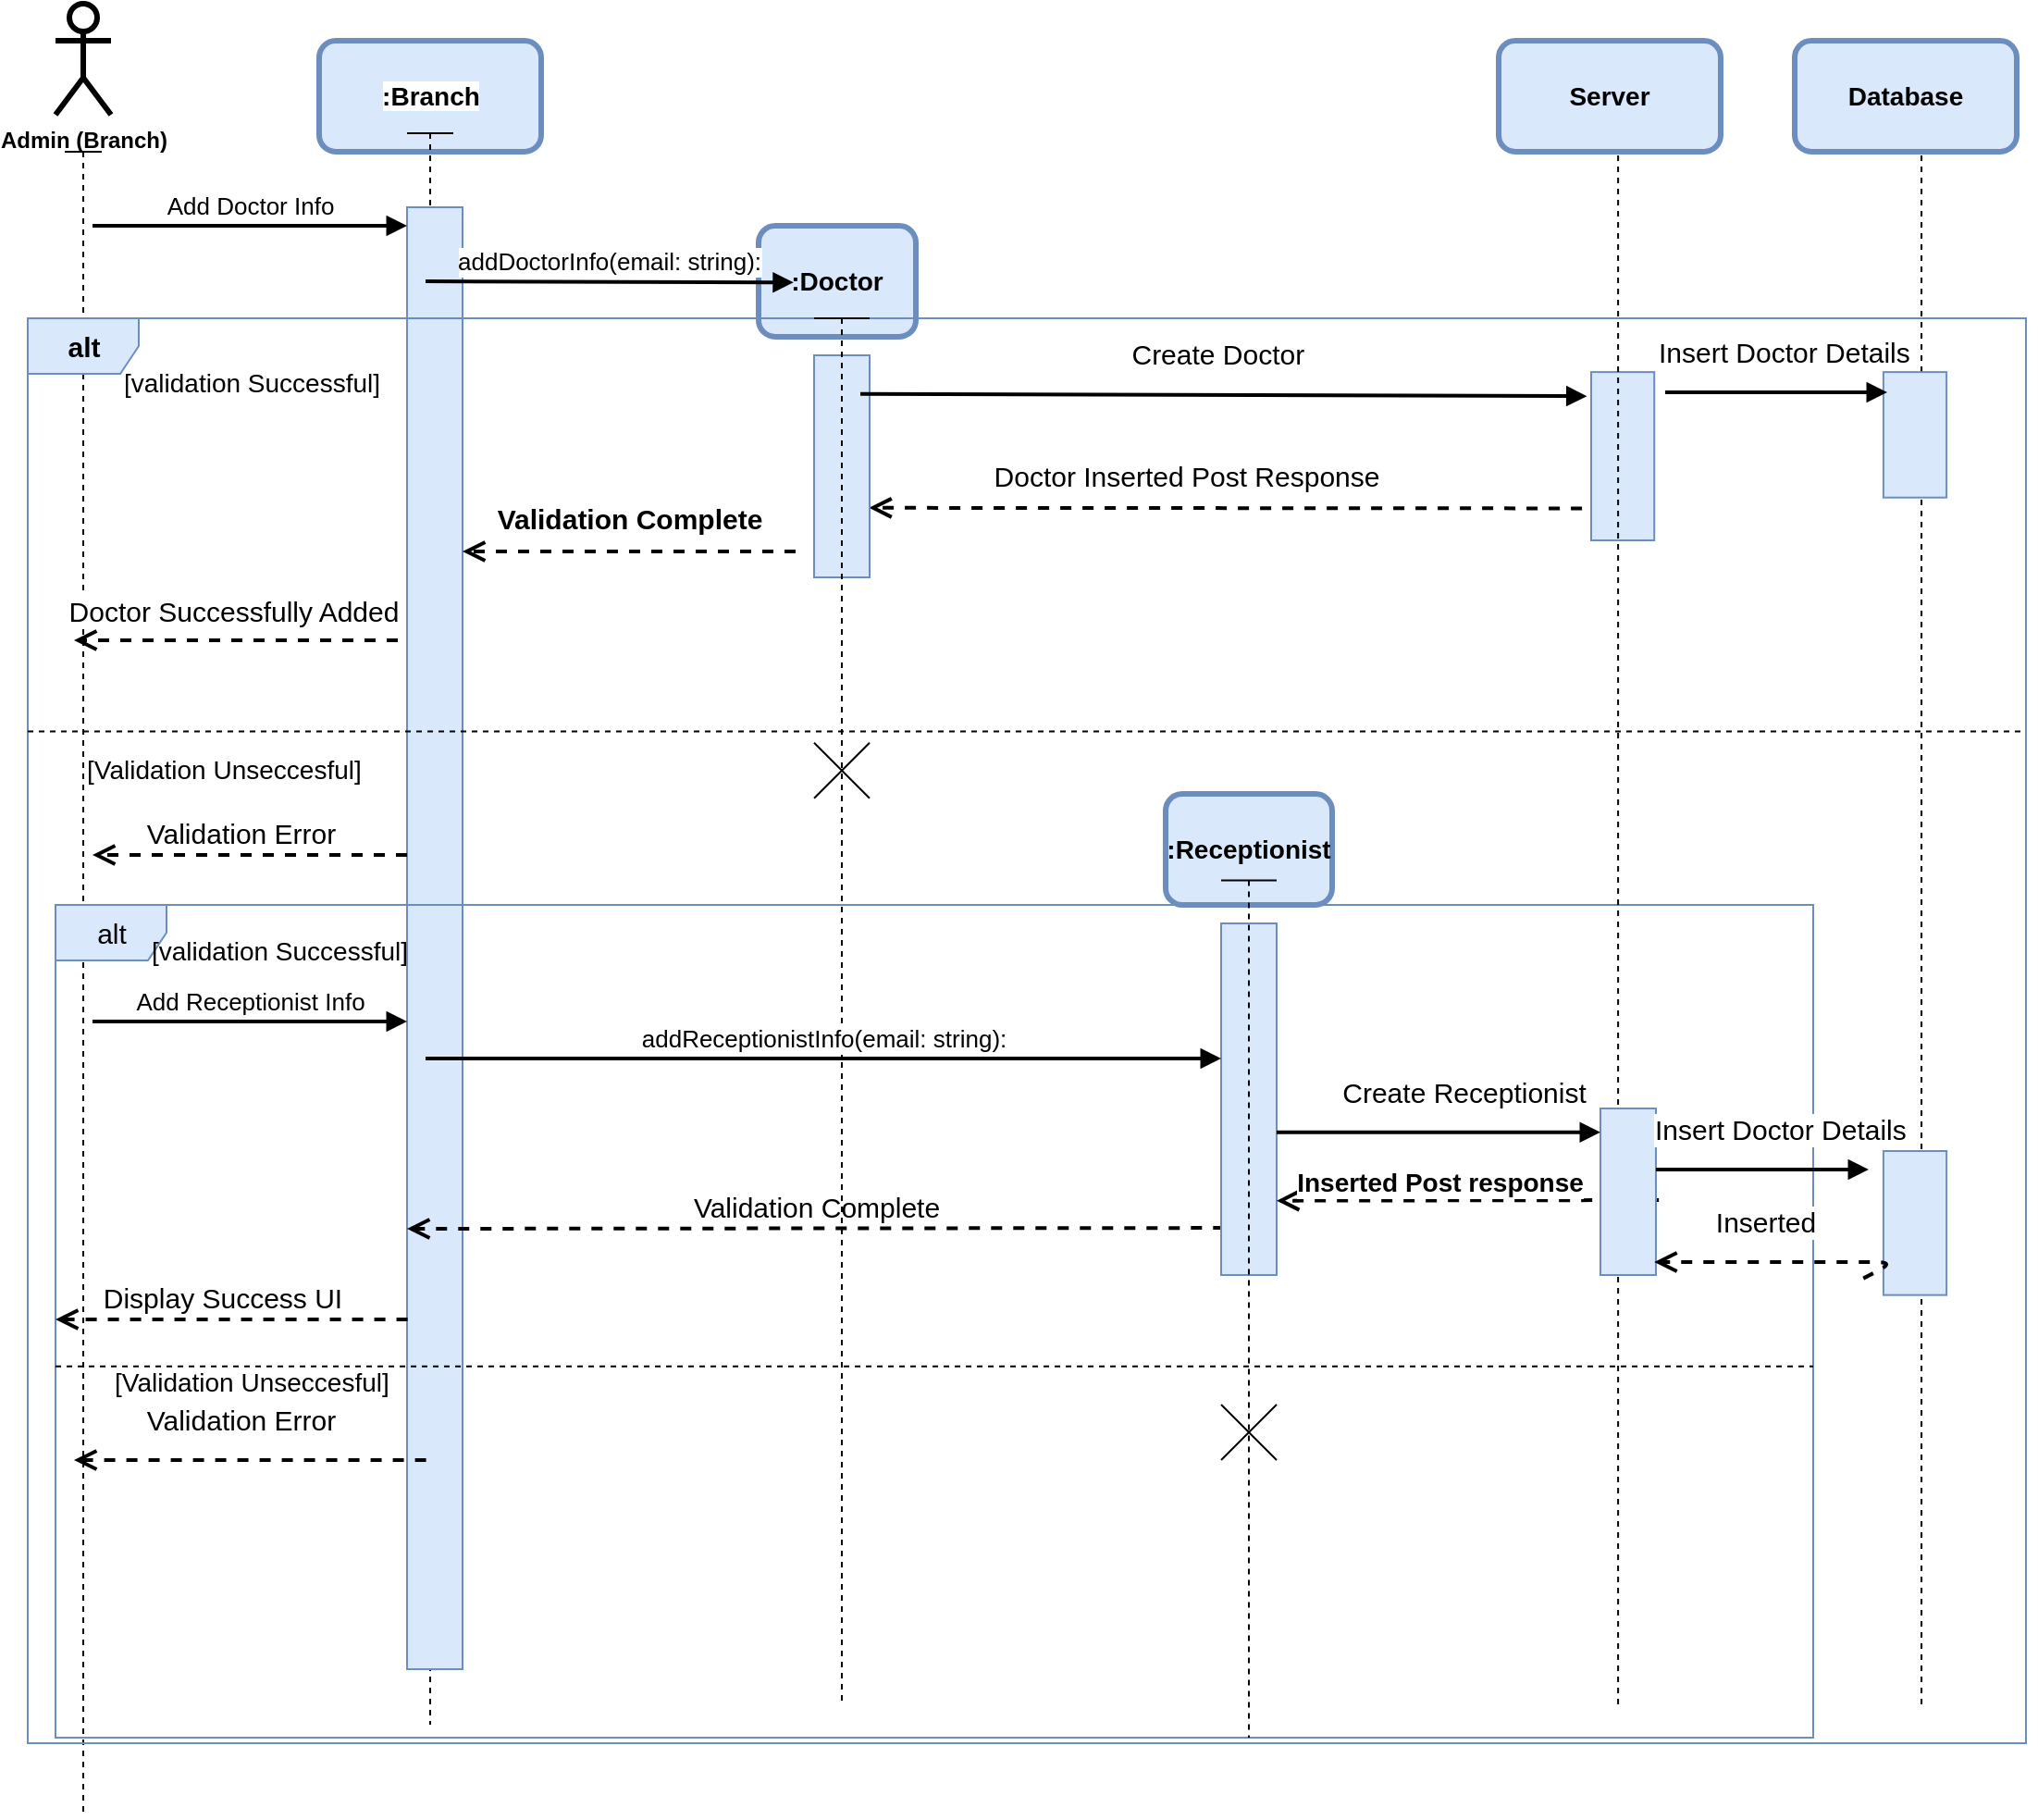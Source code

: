 <mxfile>
    <diagram id="kFZCvs2zv4o_mtvLX_J4" name="Page-1">
        <mxGraphModel dx="1472" dy="962" grid="1" gridSize="50" guides="1" tooltips="1" connect="1" arrows="1" fold="1" page="1" pageScale="1" pageWidth="1169" pageHeight="1654" background="#ffffff" math="0" shadow="0">
            <root>
                <mxCell id="0"/>
                <mxCell id="1" parent="0"/>
                <mxCell id="2" value="&lt;b&gt;Admin (Branch)&lt;/b&gt;" style="shape=umlActor;verticalLabelPosition=bottom;verticalAlign=top;html=1;outlineConnect=0;strokeWidth=3;rounded=1;" parent="1" vertex="1">
                    <mxGeometry x="60" y="20" width="30" height="60" as="geometry"/>
                </mxCell>
                <mxCell id="3" value="&lt;font color=&quot;#000000&quot; style=&quot;font-size: 14px;&quot;&gt;&lt;b style=&quot;background-color: rgb(255, 255, 255);&quot;&gt;:Branch&lt;/b&gt;&lt;/font&gt;" style="rounded=1;whiteSpace=wrap;html=1;strokeWidth=3;fillColor=#dae8fc;strokeColor=#6c8ebf;" parent="1" vertex="1">
                    <mxGeometry x="202.5" y="40" width="120" height="60" as="geometry"/>
                </mxCell>
                <mxCell id="153" value="" style="shape=umlLifeline;participant=umlActor;perimeter=lifelinePerimeter;whiteSpace=wrap;html=1;container=1;collapsible=0;recursiveResize=0;verticalAlign=top;spacingTop=36;outlineConnect=0;size=0;" parent="1" vertex="1">
                    <mxGeometry x="65" y="100" width="20" height="900" as="geometry"/>
                </mxCell>
                <mxCell id="154" value="" style="shape=umlLifeline;participant=umlActor;perimeter=lifelinePerimeter;whiteSpace=wrap;html=1;container=1;collapsible=0;recursiveResize=0;verticalAlign=top;spacingTop=36;outlineConnect=0;size=0;" parent="1" vertex="1">
                    <mxGeometry x="250" y="90" width="25" height="860" as="geometry"/>
                </mxCell>
                <mxCell id="187" value="" style="html=1;points=[];perimeter=orthogonalPerimeter;fontSize=14;fillColor=#dae8fc;strokeColor=#6c8ebf;" parent="154" vertex="1">
                    <mxGeometry y="40" width="30" height="790" as="geometry"/>
                </mxCell>
                <mxCell id="155" value="" style="shape=umlLifeline;participant=umlActor;perimeter=lifelinePerimeter;whiteSpace=wrap;html=1;container=1;collapsible=0;recursiveResize=0;verticalAlign=top;spacingTop=36;outlineConnect=0;size=0;strokeColor=#FFFFFF;" parent="1" vertex="1">
                    <mxGeometry x="475" y="90" width="655" height="830" as="geometry"/>
                </mxCell>
                <mxCell id="168" value="&lt;b&gt;Validation Complete&lt;/b&gt;" style="html=1;verticalAlign=bottom;endArrow=open;dashed=1;endSize=8;strokeWidth=2;fontSize=15;" parent="155" edge="1">
                    <mxGeometry y="-6" relative="1" as="geometry">
                        <mxPoint x="-15" y="226" as="sourcePoint"/>
                        <mxPoint x="-195" y="226" as="targetPoint"/>
                        <Array as="points">
                            <mxPoint x="-105" y="226"/>
                        </Array>
                        <mxPoint as="offset"/>
                    </mxGeometry>
                </mxCell>
                <mxCell id="4" value="&lt;font color=&quot;#000000&quot; style=&quot;font-size: 14px;&quot;&gt;&lt;b&gt;:Doctor&lt;/b&gt;&lt;/font&gt;" style="rounded=1;whiteSpace=wrap;html=1;strokeWidth=3;fillColor=#dae8fc;strokeColor=#6c8ebf;" parent="155" vertex="1">
                    <mxGeometry x="-35" y="50" width="85" height="60" as="geometry"/>
                </mxCell>
                <mxCell id="156" value="" style="shape=umlLifeline;participant=umlActor;perimeter=lifelinePerimeter;whiteSpace=wrap;html=1;container=1;collapsible=0;recursiveResize=0;verticalAlign=top;spacingTop=36;outlineConnect=0;size=0;strokeColor=#FFFFFF;" parent="1" vertex="1">
                    <mxGeometry x="690" y="90" width="440" height="870" as="geometry"/>
                </mxCell>
                <mxCell id="160" value="&lt;font color=&quot;#000000&quot; style=&quot;font-size: 15px;&quot;&gt;&lt;b&gt;alt&lt;/b&gt;&lt;/font&gt;" style="shape=umlFrame;tabWidth=110;tabHeight=30;tabPosition=left;html=1;boundedLbl=1;labelInHeader=1;width=60;height=30;fontSize=13;fillColor=#dae8fc;strokeColor=#6c8ebf;" parent="156" vertex="1">
                    <mxGeometry x="-645" y="100" width="1080" height="770" as="geometry"/>
                </mxCell>
                <mxCell id="161" value="[validation Successful]" style="text;fontSize=14;" parent="160" vertex="1">
                    <mxGeometry width="100" height="20" relative="1" as="geometry">
                        <mxPoint x="50" y="20" as="offset"/>
                    </mxGeometry>
                </mxCell>
                <mxCell id="162" value="" style="line;strokeWidth=1;dashed=1;labelPosition=center;verticalLabelPosition=bottom;align=left;verticalAlign=top;spacingLeft=20;spacingTop=15;fontSize=13;" parent="160" vertex="1">
                    <mxGeometry y="217" width="1080" height="12.4" as="geometry"/>
                </mxCell>
                <mxCell id="163" value="[Validation Unseccesful]" style="text;fontSize=14;" parent="160" vertex="1">
                    <mxGeometry width="100" height="20" relative="1" as="geometry">
                        <mxPoint x="30" y="229" as="offset"/>
                    </mxGeometry>
                </mxCell>
                <mxCell id="169" value="Doctor Successfully Added" style="html=1;verticalAlign=bottom;endArrow=open;dashed=1;endSize=8;strokeWidth=2;fontSize=15;" parent="160" edge="1">
                    <mxGeometry x="0.015" y="-4" relative="1" as="geometry">
                        <mxPoint x="200" y="174" as="sourcePoint"/>
                        <mxPoint x="25" y="174" as="targetPoint"/>
                        <mxPoint as="offset"/>
                    </mxGeometry>
                </mxCell>
                <mxCell id="170" value="Validation Error" style="html=1;verticalAlign=bottom;endArrow=open;dashed=1;endSize=8;strokeWidth=2;fontSize=15;" parent="160" edge="1">
                    <mxGeometry x="0.059" relative="1" as="geometry">
                        <mxPoint x="205" y="290" as="sourcePoint"/>
                        <mxPoint x="35" y="290" as="targetPoint"/>
                        <mxPoint as="offset"/>
                    </mxGeometry>
                </mxCell>
                <mxCell id="195" value="" style="shape=umlLifeline;participant=umlActor;perimeter=lifelinePerimeter;whiteSpace=wrap;html=1;container=1;collapsible=0;recursiveResize=0;verticalAlign=top;spacingTop=36;outlineConnect=0;size=0;" parent="160" vertex="1">
                    <mxGeometry x="1010" y="-100" width="27.06" height="850" as="geometry"/>
                </mxCell>
                <mxCell id="196" value="" style="html=1;points=[];perimeter=orthogonalPerimeter;fontSize=14;fillColor=#dae8fc;strokeColor=#6c8ebf;" parent="195" vertex="1">
                    <mxGeometry x="-7.054" y="129.062" width="34.105" height="67.812" as="geometry"/>
                </mxCell>
                <mxCell id="209" value="" style="html=1;points=[];perimeter=orthogonalPerimeter;fontSize=14;fillColor=#dae8fc;strokeColor=#6c8ebf;" parent="195" vertex="1">
                    <mxGeometry x="-7.05" y="550" width="34.11" height="77.82" as="geometry"/>
                </mxCell>
                <mxCell id="197" value="Insert Doctor Details&amp;nbsp;" style="html=1;verticalAlign=bottom;endArrow=block;strokeWidth=2;fontSize=15;" parent="160" edge="1">
                    <mxGeometry x="0.089" y="10" width="80" relative="1" as="geometry">
                        <mxPoint x="885" y="40" as="sourcePoint"/>
                        <mxPoint x="1005" y="40" as="targetPoint"/>
                        <mxPoint as="offset"/>
                    </mxGeometry>
                </mxCell>
                <mxCell id="174" value="&lt;font style=&quot;font-size: 15px;&quot;&gt;alt&lt;/font&gt;" style="shape=umlFrame;tabWidth=110;tabHeight=30;tabPosition=left;html=1;boundedLbl=1;labelInHeader=1;width=60;height=30;fontSize=13;fillColor=#dae8fc;strokeColor=#6c8ebf;" parent="160" vertex="1">
                    <mxGeometry x="15" y="317" width="950" height="450" as="geometry"/>
                </mxCell>
                <mxCell id="175" value="[validation Successful]" style="text;fontSize=14;" parent="174" vertex="1">
                    <mxGeometry width="100" height="20" relative="1" as="geometry">
                        <mxPoint x="50" y="10" as="offset"/>
                    </mxGeometry>
                </mxCell>
                <mxCell id="176" value="" style="line;strokeWidth=1;dashed=1;labelPosition=center;verticalLabelPosition=bottom;align=left;verticalAlign=top;spacingLeft=20;spacingTop=15;fontSize=13;" parent="174" vertex="1">
                    <mxGeometry y="243" width="950" height="12.8" as="geometry"/>
                </mxCell>
                <mxCell id="177" value="[Validation Unseccesful]" style="text;fontSize=14;" parent="174" vertex="1">
                    <mxGeometry width="100" height="20" relative="1" as="geometry">
                        <mxPoint x="30" y="243" as="offset"/>
                    </mxGeometry>
                </mxCell>
                <mxCell id="180" value="Validation Complete" style="html=1;verticalAlign=bottom;endArrow=open;dashed=1;endSize=8;strokeWidth=2;fontSize=15;exitX=0.055;exitY=0.866;exitDx=0;exitDy=0;exitPerimeter=0;" parent="174" source="190" edge="1">
                    <mxGeometry relative="1" as="geometry">
                        <mxPoint x="380" y="140" as="sourcePoint"/>
                        <mxPoint x="190" y="175" as="targetPoint"/>
                    </mxGeometry>
                </mxCell>
                <mxCell id="181" value="Display Success UI" style="html=1;verticalAlign=bottom;endArrow=open;dashed=1;endSize=8;strokeWidth=2;fontSize=15;exitX=0.474;exitY=0.406;exitDx=0;exitDy=0;exitPerimeter=0;" parent="174" edge="1">
                    <mxGeometry x="0.054" relative="1" as="geometry">
                        <mxPoint x="190.3" y="224.0" as="sourcePoint"/>
                        <mxPoint y="224" as="targetPoint"/>
                        <mxPoint as="offset"/>
                    </mxGeometry>
                </mxCell>
                <mxCell id="182" value="Validation Error" style="html=1;verticalAlign=bottom;endArrow=open;dashed=1;endSize=8;strokeWidth=2;fontSize=15;exitX=0.474;exitY=0.406;exitDx=0;exitDy=0;exitPerimeter=0;" parent="174" edge="1">
                    <mxGeometry x="0.054" y="-10" relative="1" as="geometry">
                        <mxPoint x="200.3" y="300" as="sourcePoint"/>
                        <mxPoint x="10" y="300" as="targetPoint"/>
                        <mxPoint as="offset"/>
                    </mxGeometry>
                </mxCell>
                <mxCell id="190" value="" style="html=1;points=[];perimeter=orthogonalPerimeter;fontSize=14;fillColor=#dae8fc;strokeColor=#6c8ebf;" parent="174" vertex="1">
                    <mxGeometry x="630" y="10" width="30" height="190" as="geometry"/>
                </mxCell>
                <mxCell id="179" value="" style="html=1;verticalAlign=bottom;endArrow=open;dashed=1;endSize=8;strokeWidth=2;fontSize=15;entryX=1.114;entryY=0.649;entryDx=0;entryDy=0;entryPerimeter=0;" parent="174" edge="1">
                    <mxGeometry x="-1" y="50" relative="1" as="geometry">
                        <mxPoint x="866.58" y="159.5" as="sourcePoint"/>
                        <mxPoint x="660.0" y="159.83" as="targetPoint"/>
                        <mxPoint x="50" y="-50" as="offset"/>
                    </mxGeometry>
                </mxCell>
                <mxCell id="229" value="&lt;font color=&quot;#030303&quot; style=&quot;font-size: 14px;&quot;&gt;&lt;b style=&quot;&quot;&gt;Inserted Post response&lt;/b&gt;&lt;/font&gt;" style="edgeLabel;html=1;align=center;verticalAlign=middle;resizable=0;points=[];fontColor=#000000;" parent="179" vertex="1" connectable="0">
                    <mxGeometry x="-0.128" y="-6" relative="1" as="geometry">
                        <mxPoint x="-29" y="-4" as="offset"/>
                    </mxGeometry>
                </mxCell>
                <mxCell id="5" value="&lt;font color=&quot;#000000&quot; style=&quot;font-size: 14px;&quot;&gt;&lt;b&gt;:Receptionist&lt;/b&gt;&lt;/font&gt;" style="rounded=1;whiteSpace=wrap;html=1;strokeWidth=3;fillColor=#dae8fc;strokeColor=#6c8ebf;" parent="174" vertex="1">
                    <mxGeometry x="600" y="-60" width="90" height="60" as="geometry"/>
                </mxCell>
                <mxCell id="234" value="" style="shape=umlLifeline;participant=umlEntity;perimeter=lifelinePerimeter;whiteSpace=wrap;html=1;container=1;collapsible=0;recursiveResize=0;verticalAlign=top;spacingTop=36;outlineConnect=0;strokeColor=#030303;size=0;" vertex="1" parent="174">
                    <mxGeometry x="625" y="-13.2" width="40" height="463.2" as="geometry"/>
                </mxCell>
                <mxCell id="233" value="" style="shape=umlDestroy;strokeColor=#030303;" vertex="1" parent="234">
                    <mxGeometry x="5" y="283.2" width="30" height="30" as="geometry"/>
                </mxCell>
                <mxCell id="191" value="" style="html=1;points=[];perimeter=orthogonalPerimeter;fontSize=14;fillColor=#dae8fc;strokeColor=#6c8ebf;" parent="160" vertex="1">
                    <mxGeometry x="845" y="29.06" width="34.11" height="90.94" as="geometry"/>
                </mxCell>
                <mxCell id="167" value="Doctor Inserted Post Response" style="html=1;verticalAlign=bottom;endArrow=open;dashed=1;endSize=8;strokeWidth=2;fontSize=15;exitX=-0.145;exitY=0.81;exitDx=0;exitDy=0;exitPerimeter=0;entryX=0.421;entryY=0.133;entryDx=0;entryDy=0;entryPerimeter=0;" parent="160" source="191" target="160" edge="1">
                    <mxGeometry x="0.111" y="-6" relative="1" as="geometry">
                        <mxPoint x="835" y="86" as="sourcePoint"/>
                        <mxPoint x="465" y="90" as="targetPoint"/>
                        <mxPoint as="offset"/>
                    </mxGeometry>
                </mxCell>
                <mxCell id="230" value="" style="html=1;points=[];perimeter=orthogonalPerimeter;fontSize=14;fillColor=#dae8fc;strokeColor=#6c8ebf;" vertex="1" parent="160">
                    <mxGeometry x="425" y="20" width="30" height="120" as="geometry"/>
                </mxCell>
                <mxCell id="231" value="" style="shape=umlLifeline;participant=umlEntity;perimeter=lifelinePerimeter;whiteSpace=wrap;html=1;container=1;collapsible=0;recursiveResize=0;verticalAlign=top;spacingTop=36;outlineConnect=0;strokeColor=#030303;size=0;" vertex="1" parent="160">
                    <mxGeometry x="420" width="40" height="750" as="geometry"/>
                </mxCell>
                <mxCell id="232" value="" style="shape=umlDestroy;strokeColor=#030303;" vertex="1" parent="160">
                    <mxGeometry x="425" y="229.4" width="30" height="30" as="geometry"/>
                </mxCell>
                <mxCell id="235" value="" style="shape=umlLifeline;participant=umlEntity;perimeter=lifelinePerimeter;whiteSpace=wrap;html=1;container=1;collapsible=0;recursiveResize=0;verticalAlign=top;spacingTop=36;outlineConnect=0;strokeColor=#030303;size=0;" vertex="1" parent="160">
                    <mxGeometry x="839.11" y="-100" width="40.89" height="850" as="geometry"/>
                </mxCell>
                <mxCell id="192" value="" style="html=1;points=[];perimeter=orthogonalPerimeter;fontSize=14;fillColor=#dae8fc;strokeColor=#6c8ebf;" parent="235" vertex="1">
                    <mxGeometry x="10.89" y="527" width="30" height="90" as="geometry"/>
                </mxCell>
                <mxCell id="178" value="Create Receptionist" style="html=1;verticalAlign=bottom;endArrow=block;strokeWidth=2;fontSize=15;entryX=0;entryY=0.143;entryDx=0;entryDy=0;entryPerimeter=0;" parent="160" target="192" edge="1" source="190">
                    <mxGeometry x="0.158" y="10" width="80" relative="1" as="geometry">
                        <mxPoint x="665" y="357" as="sourcePoint"/>
                        <mxPoint x="530" y="357" as="targetPoint"/>
                        <mxPoint x="-1" as="offset"/>
                    </mxGeometry>
                </mxCell>
                <mxCell id="210" value="Insert Doctor Details&amp;nbsp;" style="html=1;verticalAlign=bottom;endArrow=block;strokeWidth=2;fontSize=15;" parent="160" edge="1">
                    <mxGeometry x="0.217" y="10" width="80" relative="1" as="geometry">
                        <mxPoint x="880" y="460" as="sourcePoint"/>
                        <mxPoint x="995" y="460" as="targetPoint"/>
                        <mxPoint x="-1" as="offset"/>
                    </mxGeometry>
                </mxCell>
                <mxCell id="226" value="Inserted" style="html=1;verticalAlign=bottom;endArrow=open;dashed=1;endSize=8;strokeWidth=2;fontSize=15;" parent="160" edge="1">
                    <mxGeometry x="0.196" y="-10" relative="1" as="geometry">
                        <mxPoint x="992.11" y="518.82" as="sourcePoint"/>
                        <mxPoint x="879.11" y="510" as="targetPoint"/>
                        <mxPoint as="offset"/>
                        <Array as="points">
                            <mxPoint x="1009.11" y="510"/>
                        </Array>
                    </mxGeometry>
                </mxCell>
                <mxCell id="158" value="&lt;font style=&quot;font-size: 13px;&quot;&gt;Add Doctor Info&lt;/font&gt;" style="html=1;verticalAlign=bottom;endArrow=block;strokeWidth=2;" parent="1" edge="1">
                    <mxGeometry width="80" relative="1" as="geometry">
                        <mxPoint x="80" y="140" as="sourcePoint"/>
                        <mxPoint x="250" y="140" as="targetPoint"/>
                        <Array as="points">
                            <mxPoint x="130" y="140"/>
                        </Array>
                    </mxGeometry>
                </mxCell>
                <mxCell id="159" value="addDoctorInfo(email: string):" style="html=1;verticalAlign=bottom;endArrow=block;strokeWidth=2;fontSize=13;entryX=-0.033;entryY=0.059;entryDx=0;entryDy=0;entryPerimeter=0;" parent="1" edge="1">
                    <mxGeometry width="80" relative="1" as="geometry">
                        <mxPoint x="260" y="170" as="sourcePoint"/>
                        <mxPoint x="458.878" y="170.654" as="targetPoint"/>
                    </mxGeometry>
                </mxCell>
                <mxCell id="171" value="&lt;font style=&quot;font-size: 13px;&quot;&gt;Add Receptionist Info&lt;/font&gt;" style="html=1;verticalAlign=bottom;endArrow=block;strokeWidth=2;" parent="1" edge="1">
                    <mxGeometry width="80" relative="1" as="geometry">
                        <mxPoint x="80" y="570" as="sourcePoint"/>
                        <mxPoint x="250" y="570" as="targetPoint"/>
                        <mxPoint as="offset"/>
                    </mxGeometry>
                </mxCell>
                <mxCell id="173" value="addReceptionistInfo(email: string):" style="html=1;verticalAlign=bottom;endArrow=block;strokeWidth=2;fontSize=13;" parent="1" edge="1">
                    <mxGeometry width="80" relative="1" as="geometry">
                        <mxPoint x="260" y="590" as="sourcePoint"/>
                        <mxPoint x="690" y="590" as="targetPoint"/>
                    </mxGeometry>
                </mxCell>
                <mxCell id="193" value="&lt;font color=&quot;#000000&quot; style=&quot;font-size: 14px;&quot;&gt;&lt;b&gt;Server&lt;/b&gt;&lt;/font&gt;" style="rounded=1;whiteSpace=wrap;html=1;strokeWidth=3;fillColor=#dae8fc;strokeColor=#6c8ebf;" parent="1" vertex="1">
                    <mxGeometry x="840" y="40" width="120" height="60" as="geometry"/>
                </mxCell>
                <mxCell id="164" value="Create Doctor&amp;nbsp;" style="html=1;verticalAlign=bottom;endArrow=block;strokeWidth=2;fontSize=15;entryX=-0.067;entryY=0.143;entryDx=0;entryDy=0;entryPerimeter=0;exitX=1.026;exitY=0.425;exitDx=0;exitDy=0;exitPerimeter=0;" parent="1" target="191" edge="1">
                    <mxGeometry x="-0.007" y="10" width="80" relative="1" as="geometry">
                        <mxPoint x="494.996" y="230.93" as="sourcePoint"/>
                        <mxPoint x="1004.947" y="228.75" as="targetPoint"/>
                        <mxPoint as="offset"/>
                    </mxGeometry>
                </mxCell>
                <mxCell id="150" value="&lt;font color=&quot;#000000&quot; style=&quot;font-size: 14px;&quot;&gt;&lt;b&gt;Database&lt;/b&gt;&lt;/font&gt;" style="rounded=1;whiteSpace=wrap;html=1;strokeWidth=3;fillColor=#dae8fc;strokeColor=#6c8ebf;" parent="1" vertex="1">
                    <mxGeometry x="1000" y="40" width="120" height="60" as="geometry"/>
                </mxCell>
            </root>
        </mxGraphModel>
    </diagram>
</mxfile>
